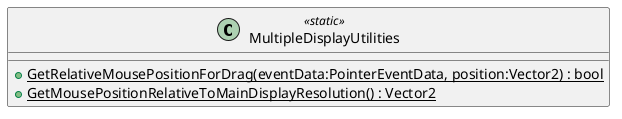 @startuml
class MultipleDisplayUtilities <<static>> {
    + {static} GetRelativeMousePositionForDrag(eventData:PointerEventData, position:Vector2) : bool
    + {static} GetMousePositionRelativeToMainDisplayResolution() : Vector2
}
@enduml
